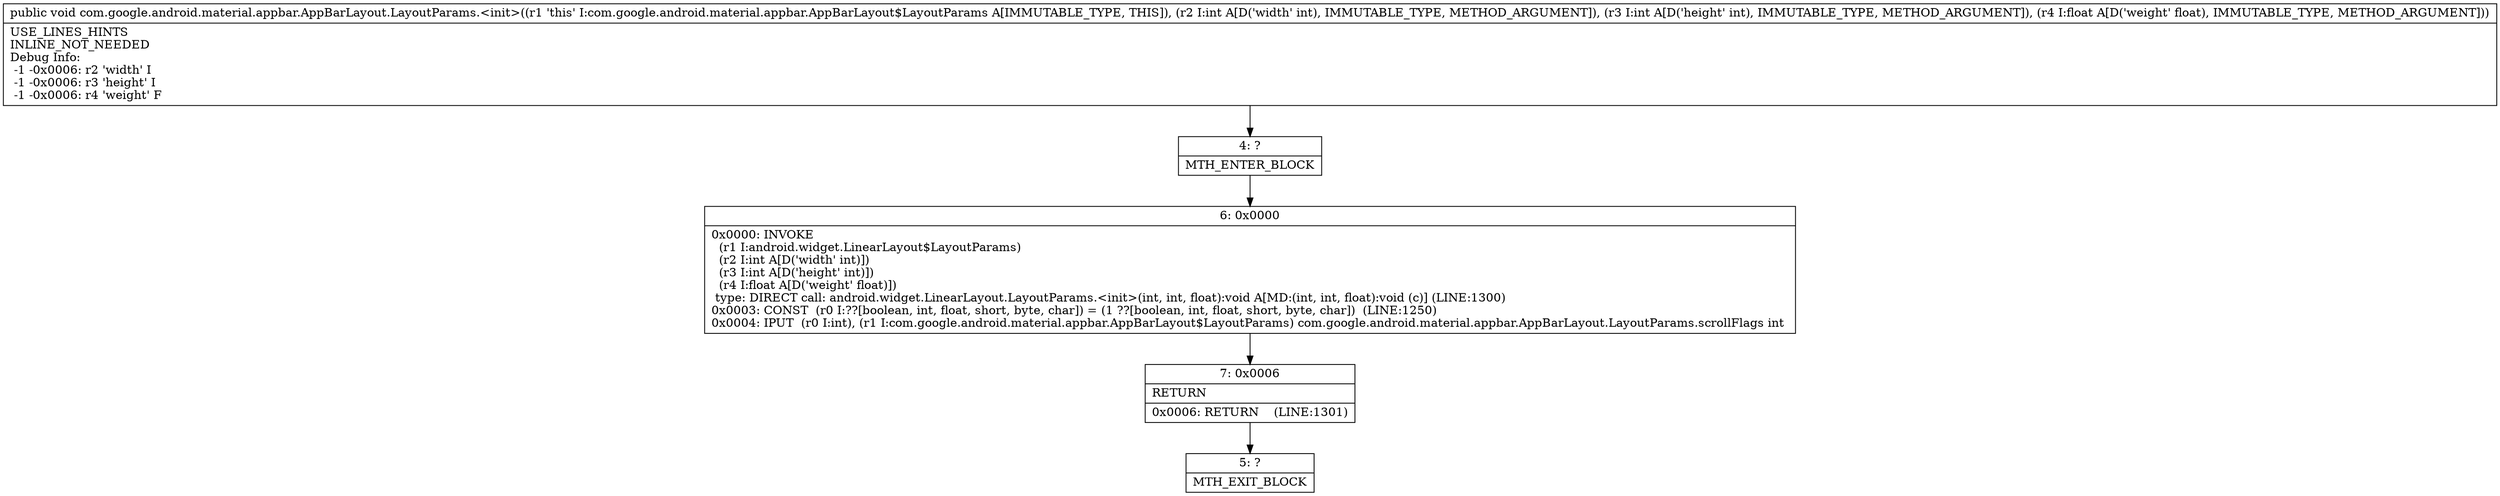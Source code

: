 digraph "CFG forcom.google.android.material.appbar.AppBarLayout.LayoutParams.\<init\>(IIF)V" {
Node_4 [shape=record,label="{4\:\ ?|MTH_ENTER_BLOCK\l}"];
Node_6 [shape=record,label="{6\:\ 0x0000|0x0000: INVOKE  \l  (r1 I:android.widget.LinearLayout$LayoutParams)\l  (r2 I:int A[D('width' int)])\l  (r3 I:int A[D('height' int)])\l  (r4 I:float A[D('weight' float)])\l type: DIRECT call: android.widget.LinearLayout.LayoutParams.\<init\>(int, int, float):void A[MD:(int, int, float):void (c)] (LINE:1300)\l0x0003: CONST  (r0 I:??[boolean, int, float, short, byte, char]) = (1 ??[boolean, int, float, short, byte, char])  (LINE:1250)\l0x0004: IPUT  (r0 I:int), (r1 I:com.google.android.material.appbar.AppBarLayout$LayoutParams) com.google.android.material.appbar.AppBarLayout.LayoutParams.scrollFlags int \l}"];
Node_7 [shape=record,label="{7\:\ 0x0006|RETURN\l|0x0006: RETURN    (LINE:1301)\l}"];
Node_5 [shape=record,label="{5\:\ ?|MTH_EXIT_BLOCK\l}"];
MethodNode[shape=record,label="{public void com.google.android.material.appbar.AppBarLayout.LayoutParams.\<init\>((r1 'this' I:com.google.android.material.appbar.AppBarLayout$LayoutParams A[IMMUTABLE_TYPE, THIS]), (r2 I:int A[D('width' int), IMMUTABLE_TYPE, METHOD_ARGUMENT]), (r3 I:int A[D('height' int), IMMUTABLE_TYPE, METHOD_ARGUMENT]), (r4 I:float A[D('weight' float), IMMUTABLE_TYPE, METHOD_ARGUMENT]))  | USE_LINES_HINTS\lINLINE_NOT_NEEDED\lDebug Info:\l  \-1 \-0x0006: r2 'width' I\l  \-1 \-0x0006: r3 'height' I\l  \-1 \-0x0006: r4 'weight' F\l}"];
MethodNode -> Node_4;Node_4 -> Node_6;
Node_6 -> Node_7;
Node_7 -> Node_5;
}

